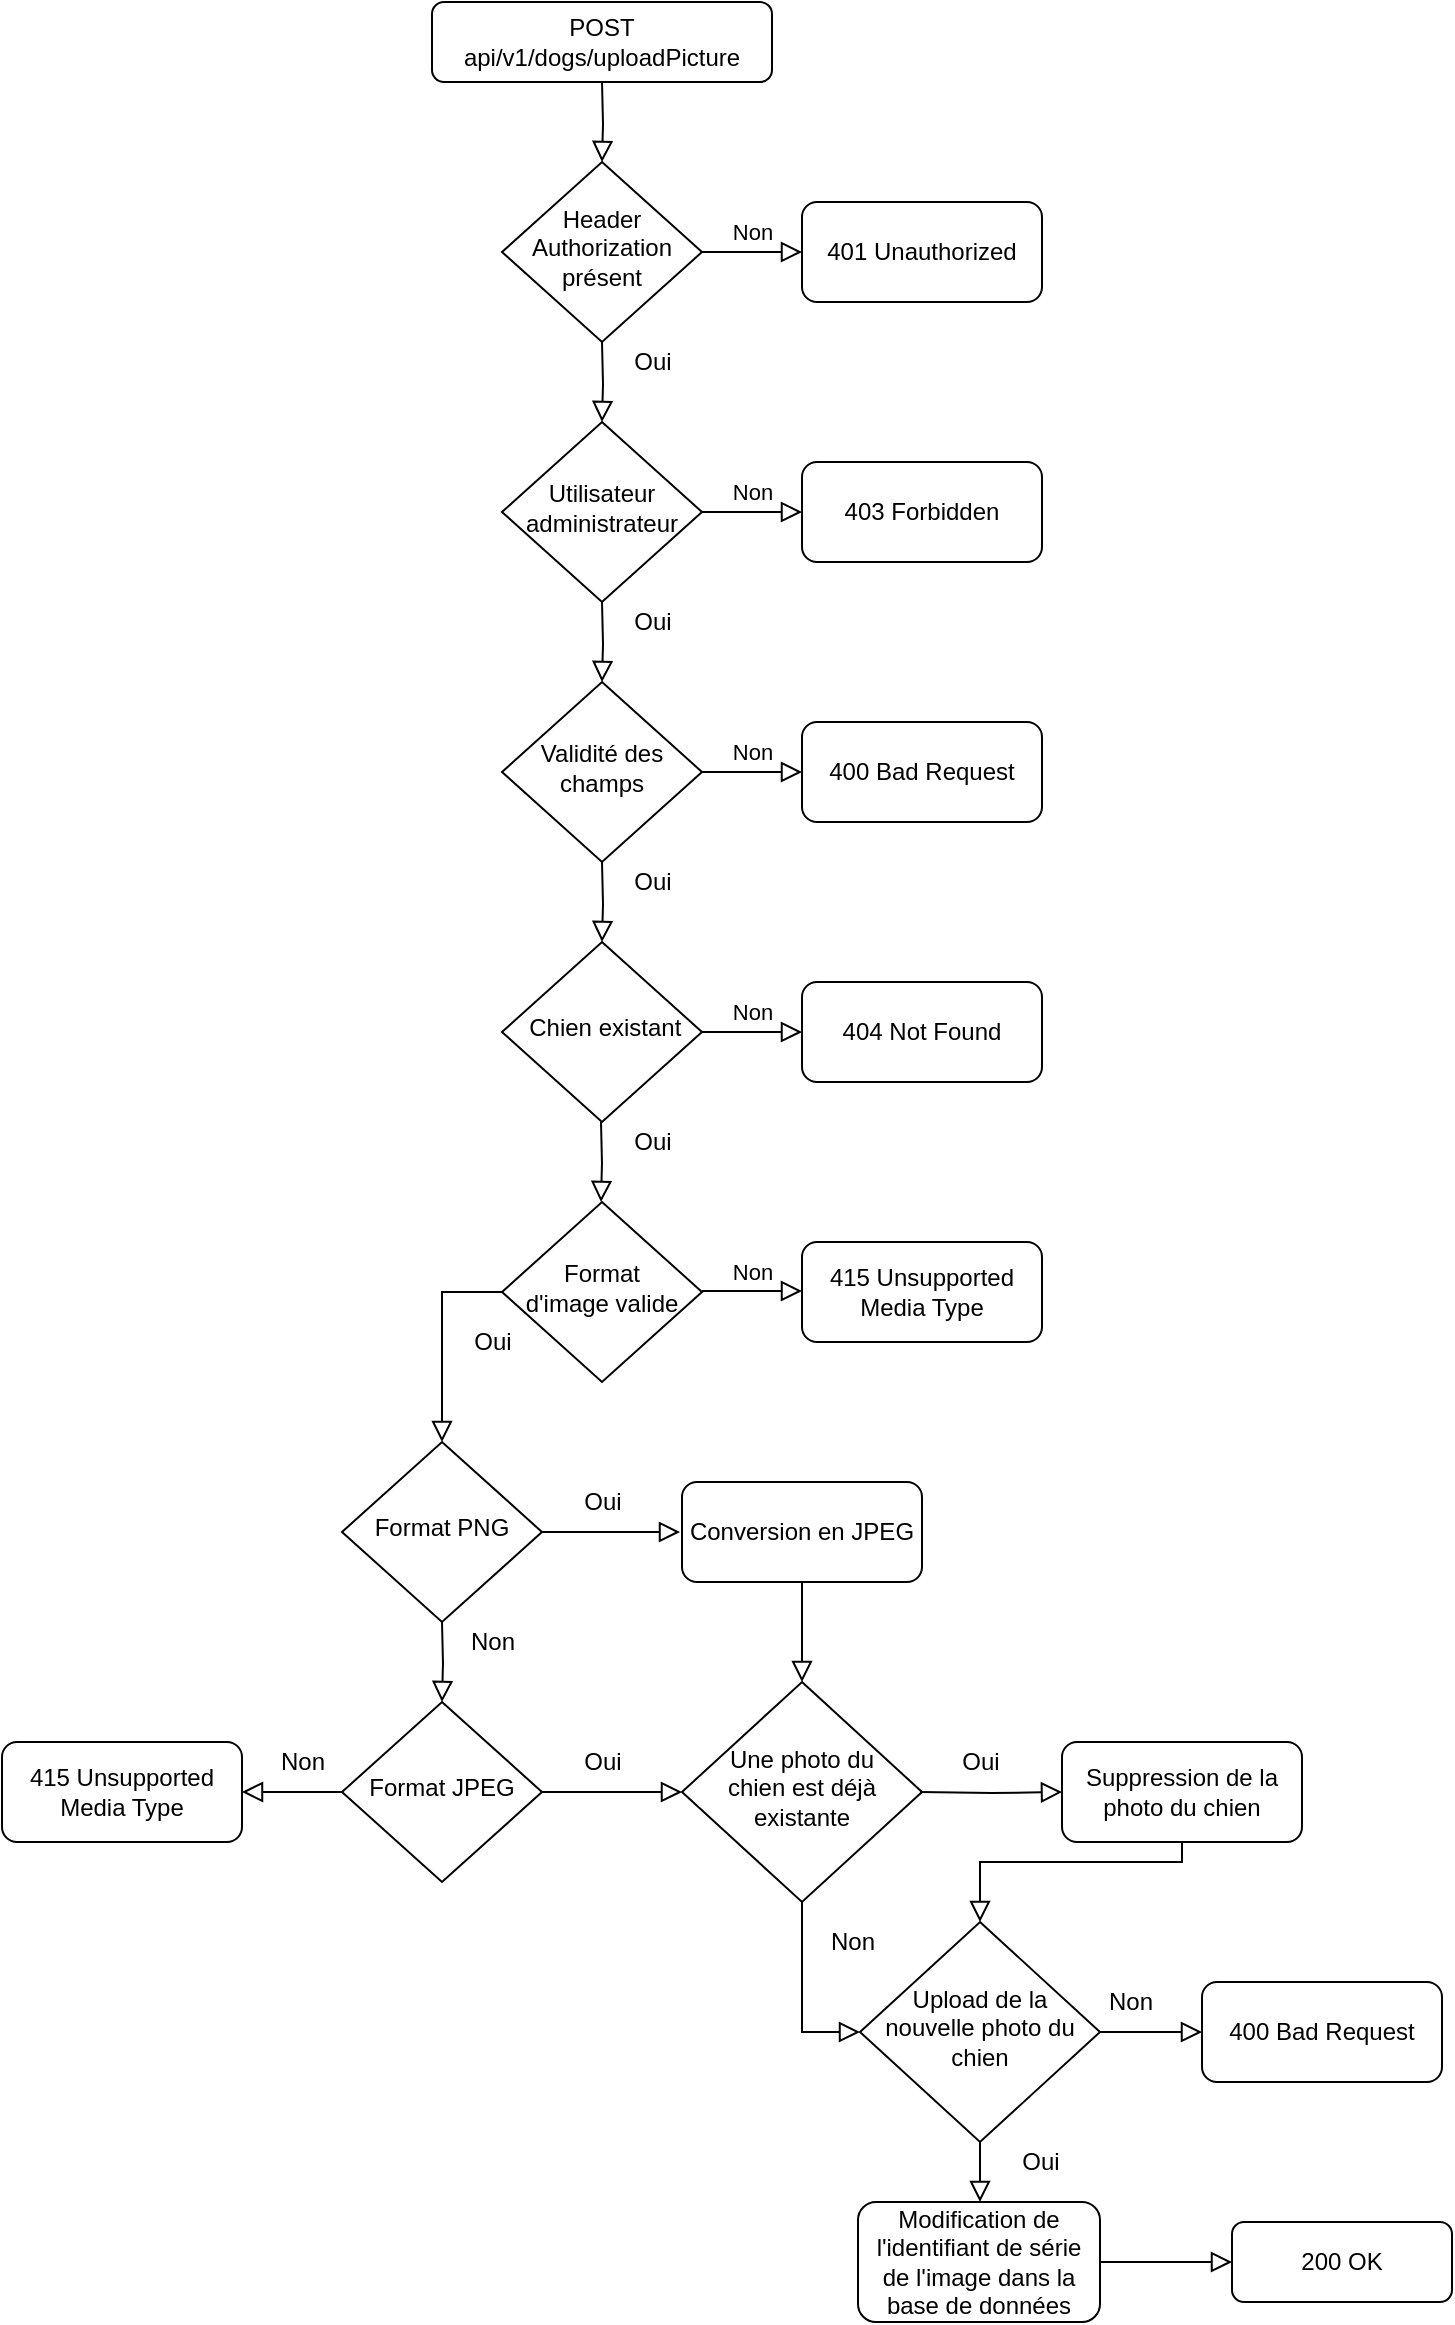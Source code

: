 <mxfile version="14.6.8" type="device"><diagram id="C5RBs43oDa-KdzZeNtuy" name="Page-1"><mxGraphModel dx="1182" dy="707" grid="1" gridSize="10" guides="1" tooltips="1" connect="1" arrows="1" fold="1" page="1" pageScale="1" pageWidth="827" pageHeight="1169" math="0" shadow="0"><root><mxCell id="WIyWlLk6GJQsqaUBKTNV-0"/><mxCell id="WIyWlLk6GJQsqaUBKTNV-1" parent="WIyWlLk6GJQsqaUBKTNV-0"/><mxCell id="WIyWlLk6GJQsqaUBKTNV-2" value="" style="rounded=0;html=1;jettySize=auto;orthogonalLoop=1;fontSize=11;endArrow=block;endFill=0;endSize=8;strokeWidth=1;shadow=0;labelBackgroundColor=none;edgeStyle=orthogonalEdgeStyle;" parent="WIyWlLk6GJQsqaUBKTNV-1" target="WIyWlLk6GJQsqaUBKTNV-6" edge="1"><mxGeometry relative="1" as="geometry"><mxPoint x="320" y="300" as="sourcePoint"/></mxGeometry></mxCell><mxCell id="WIyWlLk6GJQsqaUBKTNV-3" value="POST api/v1/dogs/uploadPicture" style="rounded=1;whiteSpace=wrap;html=1;fontSize=12;glass=0;strokeWidth=1;shadow=0;" parent="WIyWlLk6GJQsqaUBKTNV-1" vertex="1"><mxGeometry x="235" width="170" height="40" as="geometry"/></mxCell><mxCell id="WIyWlLk6GJQsqaUBKTNV-5" value="Non" style="edgeStyle=orthogonalEdgeStyle;rounded=0;html=1;jettySize=auto;orthogonalLoop=1;fontSize=11;endArrow=block;endFill=0;endSize=8;strokeWidth=1;shadow=0;labelBackgroundColor=none;" parent="WIyWlLk6GJQsqaUBKTNV-1" source="WIyWlLk6GJQsqaUBKTNV-6" target="WIyWlLk6GJQsqaUBKTNV-7" edge="1"><mxGeometry y="10" relative="1" as="geometry"><mxPoint as="offset"/></mxGeometry></mxCell><mxCell id="WIyWlLk6GJQsqaUBKTNV-6" value="Validité des &lt;br&gt;champs" style="rhombus;whiteSpace=wrap;html=1;shadow=0;fontFamily=Helvetica;fontSize=12;align=center;strokeWidth=1;spacing=6;spacingTop=-4;" parent="WIyWlLk6GJQsqaUBKTNV-1" vertex="1"><mxGeometry x="270" y="340" width="100" height="90" as="geometry"/></mxCell><mxCell id="WIyWlLk6GJQsqaUBKTNV-7" value="400 Bad Request" style="rounded=1;whiteSpace=wrap;html=1;fontSize=12;glass=0;strokeWidth=1;shadow=0;" parent="WIyWlLk6GJQsqaUBKTNV-1" vertex="1"><mxGeometry x="420" y="360" width="120" height="50" as="geometry"/></mxCell><mxCell id="iDIL6tAmCs9mzdsC3x_e-0" value="" style="rounded=0;html=1;jettySize=auto;orthogonalLoop=1;fontSize=11;endArrow=block;endFill=0;endSize=8;strokeWidth=1;shadow=0;labelBackgroundColor=none;edgeStyle=orthogonalEdgeStyle;" parent="WIyWlLk6GJQsqaUBKTNV-1" target="iDIL6tAmCs9mzdsC3x_e-2" edge="1"><mxGeometry relative="1" as="geometry"><mxPoint x="320" y="40" as="sourcePoint"/></mxGeometry></mxCell><mxCell id="iDIL6tAmCs9mzdsC3x_e-1" value="Non" style="edgeStyle=orthogonalEdgeStyle;rounded=0;html=1;jettySize=auto;orthogonalLoop=1;fontSize=11;endArrow=block;endFill=0;endSize=8;strokeWidth=1;shadow=0;labelBackgroundColor=none;" parent="WIyWlLk6GJQsqaUBKTNV-1" source="iDIL6tAmCs9mzdsC3x_e-2" target="iDIL6tAmCs9mzdsC3x_e-3" edge="1"><mxGeometry y="10" relative="1" as="geometry"><mxPoint as="offset"/></mxGeometry></mxCell><mxCell id="iDIL6tAmCs9mzdsC3x_e-2" value="Header&lt;br&gt;Authorization&lt;br&gt;présent" style="rhombus;whiteSpace=wrap;html=1;shadow=0;fontFamily=Helvetica;fontSize=12;align=center;strokeWidth=1;spacing=6;spacingTop=-4;" parent="WIyWlLk6GJQsqaUBKTNV-1" vertex="1"><mxGeometry x="270" y="80" width="100" height="90" as="geometry"/></mxCell><mxCell id="iDIL6tAmCs9mzdsC3x_e-3" value="401 Unauthorized" style="rounded=1;whiteSpace=wrap;html=1;fontSize=12;glass=0;strokeWidth=1;shadow=0;" parent="WIyWlLk6GJQsqaUBKTNV-1" vertex="1"><mxGeometry x="420" y="100" width="120" height="50" as="geometry"/></mxCell><mxCell id="iDIL6tAmCs9mzdsC3x_e-7" value="" style="rounded=0;html=1;jettySize=auto;orthogonalLoop=1;fontSize=11;endArrow=block;endFill=0;endSize=8;strokeWidth=1;shadow=0;labelBackgroundColor=none;edgeStyle=orthogonalEdgeStyle;" parent="WIyWlLk6GJQsqaUBKTNV-1" target="iDIL6tAmCs9mzdsC3x_e-9" edge="1"><mxGeometry relative="1" as="geometry"><mxPoint x="320" y="170" as="sourcePoint"/></mxGeometry></mxCell><mxCell id="iDIL6tAmCs9mzdsC3x_e-8" value="Non" style="edgeStyle=orthogonalEdgeStyle;rounded=0;html=1;jettySize=auto;orthogonalLoop=1;fontSize=11;endArrow=block;endFill=0;endSize=8;strokeWidth=1;shadow=0;labelBackgroundColor=none;" parent="WIyWlLk6GJQsqaUBKTNV-1" source="iDIL6tAmCs9mzdsC3x_e-9" target="iDIL6tAmCs9mzdsC3x_e-10" edge="1"><mxGeometry y="10" relative="1" as="geometry"><mxPoint as="offset"/></mxGeometry></mxCell><mxCell id="iDIL6tAmCs9mzdsC3x_e-9" value="Utilisateur&lt;br&gt;administrateur" style="rhombus;whiteSpace=wrap;html=1;shadow=0;fontFamily=Helvetica;fontSize=12;align=center;strokeWidth=1;spacing=6;spacingTop=-4;" parent="WIyWlLk6GJQsqaUBKTNV-1" vertex="1"><mxGeometry x="270" y="210" width="100" height="90" as="geometry"/></mxCell><mxCell id="iDIL6tAmCs9mzdsC3x_e-10" value="403 Forbidden" style="rounded=1;whiteSpace=wrap;html=1;fontSize=12;glass=0;strokeWidth=1;shadow=0;" parent="WIyWlLk6GJQsqaUBKTNV-1" vertex="1"><mxGeometry x="420" y="230" width="120" height="50" as="geometry"/></mxCell><mxCell id="iDIL6tAmCs9mzdsC3x_e-11" value="" style="rounded=0;html=1;jettySize=auto;orthogonalLoop=1;fontSize=11;endArrow=block;endFill=0;endSize=8;strokeWidth=1;shadow=0;labelBackgroundColor=none;edgeStyle=orthogonalEdgeStyle;" parent="WIyWlLk6GJQsqaUBKTNV-1" target="iDIL6tAmCs9mzdsC3x_e-13" edge="1"><mxGeometry relative="1" as="geometry"><mxPoint x="320" y="430" as="sourcePoint"/></mxGeometry></mxCell><mxCell id="iDIL6tAmCs9mzdsC3x_e-12" value="Non" style="edgeStyle=orthogonalEdgeStyle;rounded=0;html=1;jettySize=auto;orthogonalLoop=1;fontSize=11;endArrow=block;endFill=0;endSize=8;strokeWidth=1;shadow=0;labelBackgroundColor=none;" parent="WIyWlLk6GJQsqaUBKTNV-1" source="iDIL6tAmCs9mzdsC3x_e-13" target="iDIL6tAmCs9mzdsC3x_e-14" edge="1"><mxGeometry y="10" relative="1" as="geometry"><mxPoint as="offset"/></mxGeometry></mxCell><mxCell id="iDIL6tAmCs9mzdsC3x_e-13" value="&amp;nbsp;Chien existant" style="rhombus;whiteSpace=wrap;html=1;shadow=0;fontFamily=Helvetica;fontSize=12;align=center;strokeWidth=1;spacing=6;spacingTop=-4;" parent="WIyWlLk6GJQsqaUBKTNV-1" vertex="1"><mxGeometry x="270" y="470" width="100" height="90" as="geometry"/></mxCell><mxCell id="iDIL6tAmCs9mzdsC3x_e-14" value="404 Not Found" style="rounded=1;whiteSpace=wrap;html=1;fontSize=12;glass=0;strokeWidth=1;shadow=0;" parent="WIyWlLk6GJQsqaUBKTNV-1" vertex="1"><mxGeometry x="420" y="490" width="120" height="50" as="geometry"/></mxCell><mxCell id="so0FptcCIsjLP5uzHNFq-0" value="Format &lt;br&gt;d'image valide" style="rhombus;whiteSpace=wrap;html=1;shadow=0;fontFamily=Helvetica;fontSize=12;align=center;strokeWidth=1;spacing=6;spacingTop=-4;" parent="WIyWlLk6GJQsqaUBKTNV-1" vertex="1"><mxGeometry x="270" y="600" width="100" height="90" as="geometry"/></mxCell><mxCell id="so0FptcCIsjLP5uzHNFq-1" value="Oui" style="text;html=1;align=center;verticalAlign=middle;resizable=0;points=[];autosize=1;strokeColor=none;" parent="WIyWlLk6GJQsqaUBKTNV-1" vertex="1"><mxGeometry x="330" y="170" width="30" height="20" as="geometry"/></mxCell><mxCell id="so0FptcCIsjLP5uzHNFq-2" value="Oui" style="text;html=1;align=center;verticalAlign=middle;resizable=0;points=[];autosize=1;strokeColor=none;" parent="WIyWlLk6GJQsqaUBKTNV-1" vertex="1"><mxGeometry x="330" y="300" width="30" height="20" as="geometry"/></mxCell><mxCell id="so0FptcCIsjLP5uzHNFq-3" value="Oui" style="text;html=1;align=center;verticalAlign=middle;resizable=0;points=[];autosize=1;strokeColor=none;" parent="WIyWlLk6GJQsqaUBKTNV-1" vertex="1"><mxGeometry x="330" y="430" width="30" height="20" as="geometry"/></mxCell><mxCell id="so0FptcCIsjLP5uzHNFq-4" value="Oui" style="text;html=1;align=center;verticalAlign=middle;resizable=0;points=[];autosize=1;strokeColor=none;" parent="WIyWlLk6GJQsqaUBKTNV-1" vertex="1"><mxGeometry x="330" y="560" width="30" height="20" as="geometry"/></mxCell><mxCell id="so0FptcCIsjLP5uzHNFq-7" value="" style="rounded=0;html=1;jettySize=auto;orthogonalLoop=1;fontSize=11;endArrow=block;endFill=0;endSize=8;strokeWidth=1;shadow=0;labelBackgroundColor=none;edgeStyle=orthogonalEdgeStyle;" parent="WIyWlLk6GJQsqaUBKTNV-1" edge="1"><mxGeometry relative="1" as="geometry"><mxPoint x="319.5" y="560" as="sourcePoint"/><mxPoint x="319.5" y="600" as="targetPoint"/></mxGeometry></mxCell><mxCell id="so0FptcCIsjLP5uzHNFq-8" value="Non" style="edgeStyle=orthogonalEdgeStyle;rounded=0;html=1;jettySize=auto;orthogonalLoop=1;fontSize=11;endArrow=block;endFill=0;endSize=8;strokeWidth=1;shadow=0;labelBackgroundColor=none;" parent="WIyWlLk6GJQsqaUBKTNV-1" edge="1"><mxGeometry y="10" relative="1" as="geometry"><mxPoint as="offset"/><mxPoint x="370" y="644.5" as="sourcePoint"/><mxPoint x="420" y="644.5" as="targetPoint"/></mxGeometry></mxCell><mxCell id="so0FptcCIsjLP5uzHNFq-9" value="415 Unsupported Media Type" style="rounded=1;whiteSpace=wrap;html=1;fontSize=12;glass=0;strokeWidth=1;shadow=0;" parent="WIyWlLk6GJQsqaUBKTNV-1" vertex="1"><mxGeometry x="420" y="620" width="120" height="50" as="geometry"/></mxCell><mxCell id="so0FptcCIsjLP5uzHNFq-10" value="Oui" style="text;html=1;align=center;verticalAlign=middle;resizable=0;points=[];autosize=1;strokeColor=none;" parent="WIyWlLk6GJQsqaUBKTNV-1" vertex="1"><mxGeometry x="250" y="660" width="30" height="20" as="geometry"/></mxCell><mxCell id="so0FptcCIsjLP5uzHNFq-11" value="" style="rounded=0;html=1;jettySize=auto;orthogonalLoop=1;fontSize=11;endArrow=block;endFill=0;endSize=8;strokeWidth=1;shadow=0;labelBackgroundColor=none;edgeStyle=orthogonalEdgeStyle;exitX=0;exitY=0.5;exitDx=0;exitDy=0;entryX=0.5;entryY=0;entryDx=0;entryDy=0;" parent="WIyWlLk6GJQsqaUBKTNV-1" source="so0FptcCIsjLP5uzHNFq-0" target="so0FptcCIsjLP5uzHNFq-12" edge="1"><mxGeometry relative="1" as="geometry"><mxPoint x="250" y="650" as="sourcePoint"/><mxPoint x="240" y="760" as="targetPoint"/><Array as="points"><mxPoint x="240" y="645"/></Array></mxGeometry></mxCell><mxCell id="so0FptcCIsjLP5uzHNFq-12" value="Format PNG" style="rhombus;whiteSpace=wrap;html=1;shadow=0;fontFamily=Helvetica;fontSize=12;align=center;strokeWidth=1;spacing=6;spacingTop=-4;" parent="WIyWlLk6GJQsqaUBKTNV-1" vertex="1"><mxGeometry x="190" y="720" width="100" height="90" as="geometry"/></mxCell><mxCell id="so0FptcCIsjLP5uzHNFq-13" value="" style="rounded=0;html=1;jettySize=auto;orthogonalLoop=1;fontSize=11;endArrow=block;endFill=0;endSize=8;strokeWidth=1;shadow=0;labelBackgroundColor=none;edgeStyle=orthogonalEdgeStyle;exitX=1;exitY=0.5;exitDx=0;exitDy=0;" parent="WIyWlLk6GJQsqaUBKTNV-1" source="so0FptcCIsjLP5uzHNFq-12" edge="1"><mxGeometry relative="1" as="geometry"><mxPoint x="359" y="745" as="sourcePoint"/><mxPoint x="359" y="765" as="targetPoint"/></mxGeometry></mxCell><mxCell id="so0FptcCIsjLP5uzHNFq-14" value="Conversion en JPEG" style="rounded=1;whiteSpace=wrap;html=1;fontSize=12;glass=0;strokeWidth=1;shadow=0;" parent="WIyWlLk6GJQsqaUBKTNV-1" vertex="1"><mxGeometry x="360" y="740" width="120" height="50" as="geometry"/></mxCell><mxCell id="so0FptcCIsjLP5uzHNFq-16" value="Format JPEG" style="rhombus;whiteSpace=wrap;html=1;shadow=0;fontFamily=Helvetica;fontSize=12;align=center;strokeWidth=1;spacing=6;spacingTop=-4;" parent="WIyWlLk6GJQsqaUBKTNV-1" vertex="1"><mxGeometry x="190" y="850" width="100" height="90" as="geometry"/></mxCell><mxCell id="so0FptcCIsjLP5uzHNFq-17" value="Oui" style="text;html=1;align=center;verticalAlign=middle;resizable=0;points=[];autosize=1;strokeColor=none;" parent="WIyWlLk6GJQsqaUBKTNV-1" vertex="1"><mxGeometry x="305" y="740" width="30" height="20" as="geometry"/></mxCell><mxCell id="so0FptcCIsjLP5uzHNFq-18" value="" style="rounded=0;html=1;jettySize=auto;orthogonalLoop=1;fontSize=11;endArrow=block;endFill=0;endSize=8;strokeWidth=1;shadow=0;labelBackgroundColor=none;edgeStyle=orthogonalEdgeStyle;" parent="WIyWlLk6GJQsqaUBKTNV-1" edge="1"><mxGeometry relative="1" as="geometry"><mxPoint x="240" y="810" as="sourcePoint"/><mxPoint x="240" y="850" as="targetPoint"/></mxGeometry></mxCell><mxCell id="so0FptcCIsjLP5uzHNFq-19" value="Non" style="text;html=1;align=center;verticalAlign=middle;resizable=0;points=[];autosize=1;strokeColor=none;" parent="WIyWlLk6GJQsqaUBKTNV-1" vertex="1"><mxGeometry x="245" y="810" width="40" height="20" as="geometry"/></mxCell><mxCell id="so0FptcCIsjLP5uzHNFq-20" value="Une photo du&lt;br&gt;chien est déjà &lt;br&gt;existante" style="rhombus;whiteSpace=wrap;html=1;shadow=0;fontFamily=Helvetica;fontSize=12;align=center;strokeWidth=1;spacing=6;spacingTop=-4;" parent="WIyWlLk6GJQsqaUBKTNV-1" vertex="1"><mxGeometry x="360" y="840" width="120" height="110" as="geometry"/></mxCell><mxCell id="so0FptcCIsjLP5uzHNFq-21" value="" style="rounded=0;html=1;jettySize=auto;orthogonalLoop=1;fontSize=11;endArrow=block;endFill=0;endSize=8;strokeWidth=1;shadow=0;labelBackgroundColor=none;edgeStyle=orthogonalEdgeStyle;exitX=1;exitY=0.5;exitDx=0;exitDy=0;entryX=0;entryY=0.5;entryDx=0;entryDy=0;" parent="WIyWlLk6GJQsqaUBKTNV-1" source="so0FptcCIsjLP5uzHNFq-16" target="so0FptcCIsjLP5uzHNFq-20" edge="1"><mxGeometry relative="1" as="geometry"><mxPoint x="335" y="960" as="sourcePoint"/><mxPoint x="305" y="1035" as="targetPoint"/><Array as="points"><mxPoint x="360" y="895"/></Array></mxGeometry></mxCell><mxCell id="so0FptcCIsjLP5uzHNFq-22" value="" style="rounded=0;html=1;jettySize=auto;orthogonalLoop=1;fontSize=11;endArrow=block;endFill=0;endSize=8;strokeWidth=1;shadow=0;labelBackgroundColor=none;edgeStyle=orthogonalEdgeStyle;exitX=0.5;exitY=1;exitDx=0;exitDy=0;entryX=0.5;entryY=0;entryDx=0;entryDy=0;" parent="WIyWlLk6GJQsqaUBKTNV-1" source="so0FptcCIsjLP5uzHNFq-14" target="so0FptcCIsjLP5uzHNFq-20" edge="1"><mxGeometry relative="1" as="geometry"><mxPoint x="514" y="819.5" as="sourcePoint"/><mxPoint x="583" y="819.5" as="targetPoint"/></mxGeometry></mxCell><mxCell id="so0FptcCIsjLP5uzHNFq-23" value="" style="rounded=0;html=1;jettySize=auto;orthogonalLoop=1;fontSize=11;endArrow=block;endFill=0;endSize=8;strokeWidth=1;shadow=0;labelBackgroundColor=none;edgeStyle=orthogonalEdgeStyle;exitX=1;exitY=0.5;exitDx=0;exitDy=0;entryX=0;entryY=0.5;entryDx=0;entryDy=0;" parent="WIyWlLk6GJQsqaUBKTNV-1" target="so0FptcCIsjLP5uzHNFq-25" edge="1"><mxGeometry relative="1" as="geometry"><mxPoint x="479" y="895" as="sourcePoint"/><mxPoint x="548" y="895" as="targetPoint"/></mxGeometry></mxCell><mxCell id="so0FptcCIsjLP5uzHNFq-24" value="Oui" style="text;html=1;align=center;verticalAlign=middle;resizable=0;points=[];autosize=1;strokeColor=none;" parent="WIyWlLk6GJQsqaUBKTNV-1" vertex="1"><mxGeometry x="494" y="870" width="30" height="20" as="geometry"/></mxCell><mxCell id="so0FptcCIsjLP5uzHNFq-25" value="Suppression de la photo du chien" style="rounded=1;whiteSpace=wrap;html=1;fontSize=12;glass=0;strokeWidth=1;shadow=0;" parent="WIyWlLk6GJQsqaUBKTNV-1" vertex="1"><mxGeometry x="550" y="870" width="120" height="50" as="geometry"/></mxCell><mxCell id="so0FptcCIsjLP5uzHNFq-26" value="Oui" style="text;html=1;align=center;verticalAlign=middle;resizable=0;points=[];autosize=1;strokeColor=none;" parent="WIyWlLk6GJQsqaUBKTNV-1" vertex="1"><mxGeometry x="305" y="870" width="30" height="20" as="geometry"/></mxCell><mxCell id="so0FptcCIsjLP5uzHNFq-27" value="" style="rounded=0;html=1;jettySize=auto;orthogonalLoop=1;fontSize=11;endArrow=block;endFill=0;endSize=8;strokeWidth=1;shadow=0;labelBackgroundColor=none;edgeStyle=orthogonalEdgeStyle;exitX=0;exitY=0.5;exitDx=0;exitDy=0;" parent="WIyWlLk6GJQsqaUBKTNV-1" source="so0FptcCIsjLP5uzHNFq-16" edge="1"><mxGeometry relative="1" as="geometry"><mxPoint x="140" y="890" as="sourcePoint"/><mxPoint x="140" y="895" as="targetPoint"/></mxGeometry></mxCell><mxCell id="so0FptcCIsjLP5uzHNFq-28" value="Non" style="text;html=1;align=center;verticalAlign=middle;resizable=0;points=[];autosize=1;strokeColor=none;" parent="WIyWlLk6GJQsqaUBKTNV-1" vertex="1"><mxGeometry x="150" y="870" width="40" height="20" as="geometry"/></mxCell><mxCell id="so0FptcCIsjLP5uzHNFq-29" value="400 Bad Request" style="rounded=1;whiteSpace=wrap;html=1;fontSize=12;glass=0;strokeWidth=1;shadow=0;" parent="WIyWlLk6GJQsqaUBKTNV-1" vertex="1"><mxGeometry x="620" y="990" width="120" height="50" as="geometry"/></mxCell><mxCell id="so0FptcCIsjLP5uzHNFq-30" value="415 Unsupported Media Type" style="rounded=1;whiteSpace=wrap;html=1;fontSize=12;glass=0;strokeWidth=1;shadow=0;" parent="WIyWlLk6GJQsqaUBKTNV-1" vertex="1"><mxGeometry x="20" y="870" width="120" height="50" as="geometry"/></mxCell><mxCell id="so0FptcCIsjLP5uzHNFq-33" value="Upload de la nouvelle photo du chien" style="rhombus;whiteSpace=wrap;html=1;shadow=0;fontFamily=Helvetica;fontSize=12;align=center;strokeWidth=1;spacing=6;spacingTop=-4;" parent="WIyWlLk6GJQsqaUBKTNV-1" vertex="1"><mxGeometry x="449" y="960" width="120" height="110" as="geometry"/></mxCell><mxCell id="so0FptcCIsjLP5uzHNFq-34" value="" style="rounded=0;html=1;jettySize=auto;orthogonalLoop=1;fontSize=11;endArrow=block;endFill=0;endSize=8;strokeWidth=1;shadow=0;labelBackgroundColor=none;edgeStyle=orthogonalEdgeStyle;exitX=1;exitY=0.5;exitDx=0;exitDy=0;entryX=0;entryY=0.5;entryDx=0;entryDy=0;" parent="WIyWlLk6GJQsqaUBKTNV-1" target="so0FptcCIsjLP5uzHNFq-33" edge="1"><mxGeometry relative="1" as="geometry"><mxPoint x="420" y="950.0" as="sourcePoint"/><mxPoint x="489.0" y="950.0" as="targetPoint"/><Array as="points"><mxPoint x="420" y="1015"/></Array></mxGeometry></mxCell><mxCell id="so0FptcCIsjLP5uzHNFq-35" value="Non" style="text;html=1;align=center;verticalAlign=middle;resizable=0;points=[];autosize=1;strokeColor=none;" parent="WIyWlLk6GJQsqaUBKTNV-1" vertex="1"><mxGeometry x="425" y="960" width="40" height="20" as="geometry"/></mxCell><mxCell id="so0FptcCIsjLP5uzHNFq-36" value="" style="rounded=0;html=1;jettySize=auto;orthogonalLoop=1;fontSize=11;endArrow=block;endFill=0;endSize=8;strokeWidth=1;shadow=0;labelBackgroundColor=none;edgeStyle=orthogonalEdgeStyle;exitX=0.5;exitY=1;exitDx=0;exitDy=0;entryX=0.5;entryY=0;entryDx=0;entryDy=0;" parent="WIyWlLk6GJQsqaUBKTNV-1" source="so0FptcCIsjLP5uzHNFq-25" target="so0FptcCIsjLP5uzHNFq-33" edge="1"><mxGeometry relative="1" as="geometry"><mxPoint x="599" y="960.0" as="sourcePoint"/><mxPoint x="670" y="960.0" as="targetPoint"/><Array as="points"><mxPoint x="610" y="930"/><mxPoint x="509" y="930"/></Array></mxGeometry></mxCell><mxCell id="so0FptcCIsjLP5uzHNFq-37" value="" style="rounded=0;html=1;jettySize=auto;orthogonalLoop=1;fontSize=11;endArrow=block;endFill=0;endSize=8;strokeWidth=1;shadow=0;labelBackgroundColor=none;edgeStyle=orthogonalEdgeStyle;exitX=1;exitY=0.5;exitDx=0;exitDy=0;" parent="WIyWlLk6GJQsqaUBKTNV-1" source="so0FptcCIsjLP5uzHNFq-33" edge="1"><mxGeometry relative="1" as="geometry"><mxPoint x="670" y="1050" as="sourcePoint"/><mxPoint x="620" y="1015" as="targetPoint"/><Array as="points"><mxPoint x="620" y="1015"/></Array></mxGeometry></mxCell><mxCell id="so0FptcCIsjLP5uzHNFq-38" value="Non" style="text;html=1;align=center;verticalAlign=middle;resizable=0;points=[];autosize=1;strokeColor=none;" parent="WIyWlLk6GJQsqaUBKTNV-1" vertex="1"><mxGeometry x="564" y="990" width="40" height="20" as="geometry"/></mxCell><mxCell id="so0FptcCIsjLP5uzHNFq-39" value="" style="rounded=0;html=1;jettySize=auto;orthogonalLoop=1;fontSize=11;endArrow=block;endFill=0;endSize=8;strokeWidth=1;shadow=0;labelBackgroundColor=none;edgeStyle=orthogonalEdgeStyle;exitX=0.5;exitY=1;exitDx=0;exitDy=0;" parent="WIyWlLk6GJQsqaUBKTNV-1" source="so0FptcCIsjLP5uzHNFq-33" edge="1"><mxGeometry relative="1" as="geometry"><mxPoint x="514" y="1070.0" as="sourcePoint"/><mxPoint x="509" y="1100" as="targetPoint"/><Array as="points"><mxPoint x="509" y="1090"/></Array></mxGeometry></mxCell><mxCell id="so0FptcCIsjLP5uzHNFq-40" value="Modification de l'identifiant de série de l'image dans la base de données" style="rounded=1;whiteSpace=wrap;html=1;fontSize=12;glass=0;strokeWidth=1;shadow=0;" parent="WIyWlLk6GJQsqaUBKTNV-1" vertex="1"><mxGeometry x="448" y="1100" width="121" height="60" as="geometry"/></mxCell><mxCell id="so0FptcCIsjLP5uzHNFq-41" value="" style="rounded=0;html=1;jettySize=auto;orthogonalLoop=1;fontSize=11;endArrow=block;endFill=0;endSize=8;strokeWidth=1;shadow=0;labelBackgroundColor=none;edgeStyle=orthogonalEdgeStyle;exitX=1;exitY=0.5;exitDx=0;exitDy=0;entryX=0;entryY=0.5;entryDx=0;entryDy=0;" parent="WIyWlLk6GJQsqaUBKTNV-1" source="so0FptcCIsjLP5uzHNFq-40" target="so0FptcCIsjLP5uzHNFq-42" edge="1"><mxGeometry relative="1" as="geometry"><mxPoint x="609.58" y="1125" as="sourcePoint"/><mxPoint x="610" y="1150" as="targetPoint"/><Array as="points"/></mxGeometry></mxCell><mxCell id="so0FptcCIsjLP5uzHNFq-42" value="200 OK" style="rounded=1;whiteSpace=wrap;html=1;fontSize=12;glass=0;strokeWidth=1;shadow=0;" parent="WIyWlLk6GJQsqaUBKTNV-1" vertex="1"><mxGeometry x="635" y="1110" width="110" height="40" as="geometry"/></mxCell><mxCell id="so0FptcCIsjLP5uzHNFq-43" value="Oui" style="text;html=1;align=center;verticalAlign=middle;resizable=0;points=[];autosize=1;strokeColor=none;" parent="WIyWlLk6GJQsqaUBKTNV-1" vertex="1"><mxGeometry x="524" y="1070" width="30" height="20" as="geometry"/></mxCell></root></mxGraphModel></diagram></mxfile>